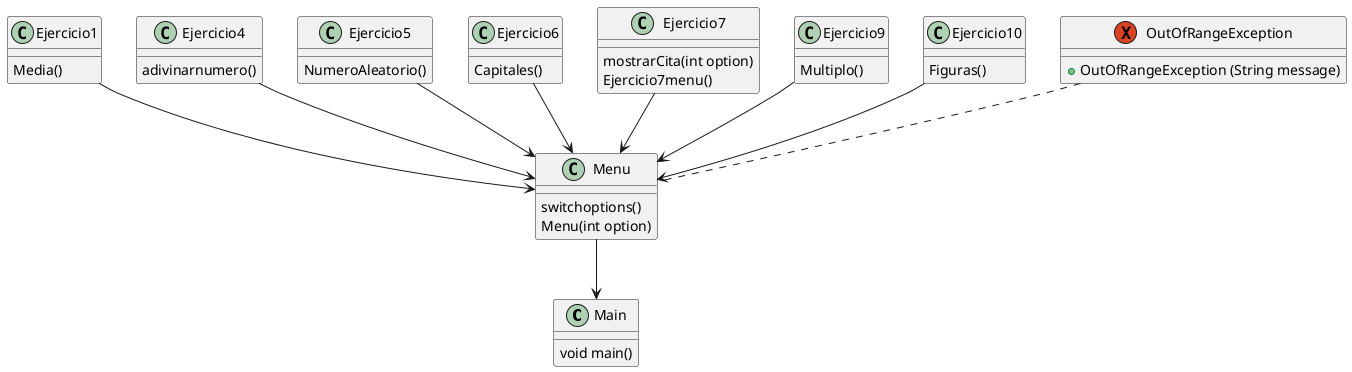 @startuml
'https://plantuml.com/class-diagram

class Main {
void main()
}

class Menu {
 switchoptions()
 Menu(int option)
}

class Ejercicio1 {
 Media()
}

class Ejercicio4 {
  adivinarnumero()
}

class Ejercicio5 {
  NumeroAleatorio()
}

class Ejercicio6 {
  Capitales()
}

class Ejercicio7 {
  mostrarCita(int option)
  Ejercicio7menu()
}

class Ejercicio9 {
  Multiplo()
}

class Ejercicio10 {
  Figuras()
}

exception OutOfRangeException{
    +OutOfRangeException (String message)
}

Ejercicio7 --> Menu
Ejercicio1 --> Menu
Ejercicio4 --> Menu
Ejercicio5 --> Menu
Ejercicio6 --> Menu
Ejercicio9 --> Menu
Ejercicio10 --> Menu
Menu --> Main
OutOfRangeException .. Menu
@enduml